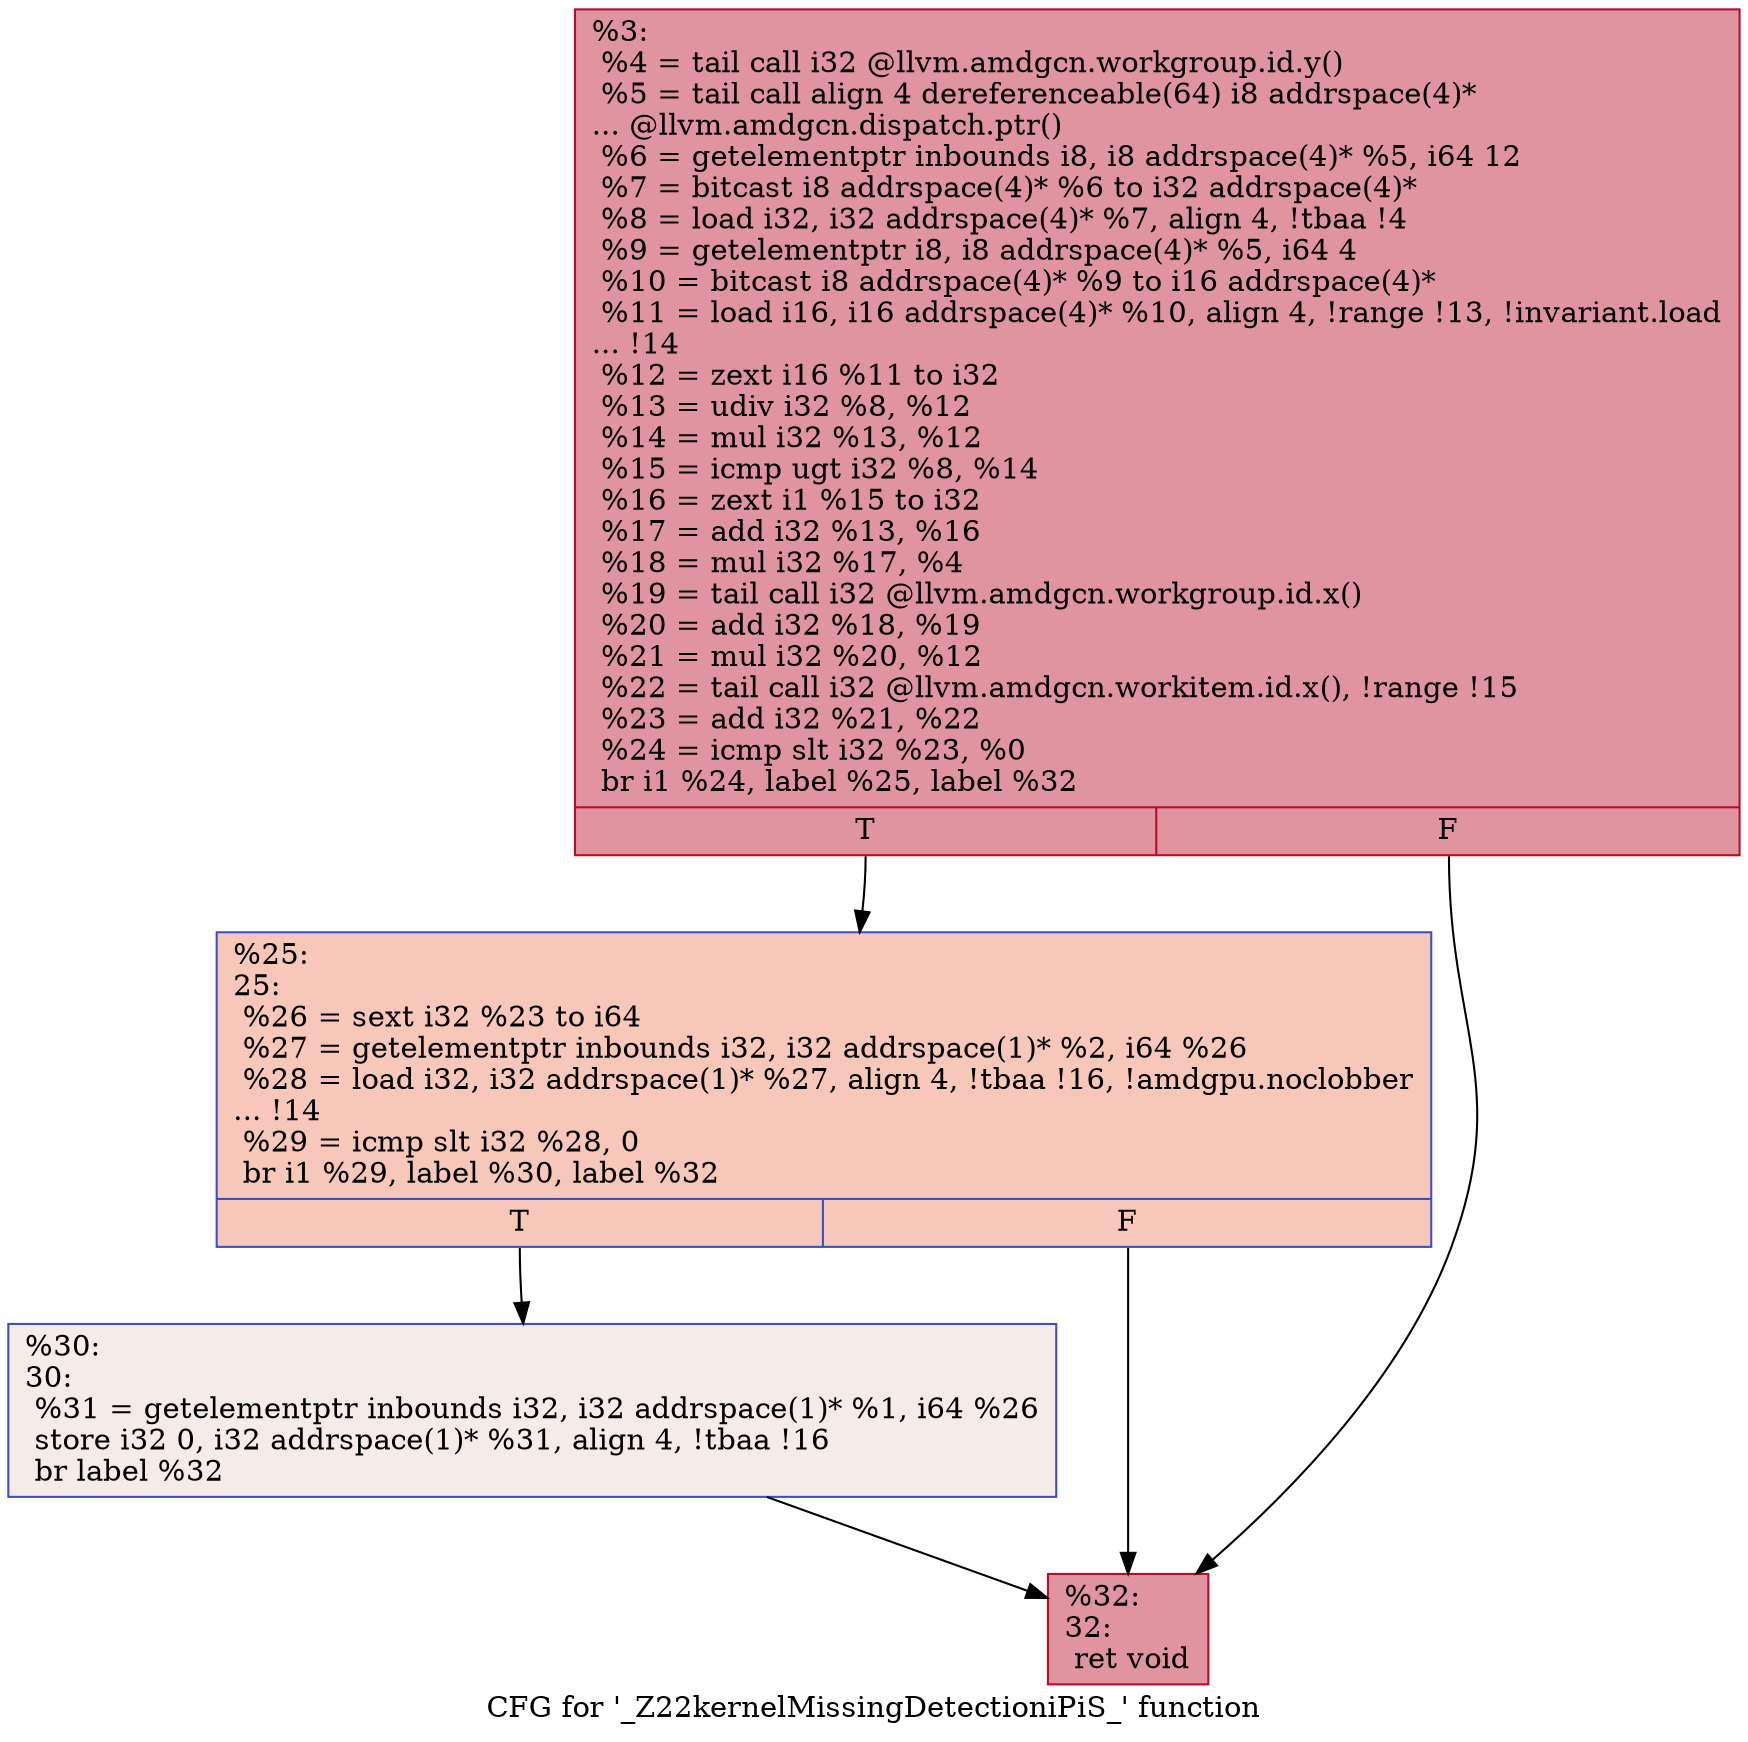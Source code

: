 digraph "CFG for '_Z22kernelMissingDetectioniPiS_' function" {
	label="CFG for '_Z22kernelMissingDetectioniPiS_' function";

	Node0x58b2470 [shape=record,color="#b70d28ff", style=filled, fillcolor="#b70d2870",label="{%3:\l  %4 = tail call i32 @llvm.amdgcn.workgroup.id.y()\l  %5 = tail call align 4 dereferenceable(64) i8 addrspace(4)*\l... @llvm.amdgcn.dispatch.ptr()\l  %6 = getelementptr inbounds i8, i8 addrspace(4)* %5, i64 12\l  %7 = bitcast i8 addrspace(4)* %6 to i32 addrspace(4)*\l  %8 = load i32, i32 addrspace(4)* %7, align 4, !tbaa !4\l  %9 = getelementptr i8, i8 addrspace(4)* %5, i64 4\l  %10 = bitcast i8 addrspace(4)* %9 to i16 addrspace(4)*\l  %11 = load i16, i16 addrspace(4)* %10, align 4, !range !13, !invariant.load\l... !14\l  %12 = zext i16 %11 to i32\l  %13 = udiv i32 %8, %12\l  %14 = mul i32 %13, %12\l  %15 = icmp ugt i32 %8, %14\l  %16 = zext i1 %15 to i32\l  %17 = add i32 %13, %16\l  %18 = mul i32 %17, %4\l  %19 = tail call i32 @llvm.amdgcn.workgroup.id.x()\l  %20 = add i32 %18, %19\l  %21 = mul i32 %20, %12\l  %22 = tail call i32 @llvm.amdgcn.workitem.id.x(), !range !15\l  %23 = add i32 %21, %22\l  %24 = icmp slt i32 %23, %0\l  br i1 %24, label %25, label %32\l|{<s0>T|<s1>F}}"];
	Node0x58b2470:s0 -> Node0x58b4cd0;
	Node0x58b2470:s1 -> Node0x58b4d60;
	Node0x58b4cd0 [shape=record,color="#3d50c3ff", style=filled, fillcolor="#ec7f6370",label="{%25:\l25:                                               \l  %26 = sext i32 %23 to i64\l  %27 = getelementptr inbounds i32, i32 addrspace(1)* %2, i64 %26\l  %28 = load i32, i32 addrspace(1)* %27, align 4, !tbaa !16, !amdgpu.noclobber\l... !14\l  %29 = icmp slt i32 %28, 0\l  br i1 %29, label %30, label %32\l|{<s0>T|<s1>F}}"];
	Node0x58b4cd0:s0 -> Node0x58b5840;
	Node0x58b4cd0:s1 -> Node0x58b4d60;
	Node0x58b5840 [shape=record,color="#3d50c3ff", style=filled, fillcolor="#ead5c970",label="{%30:\l30:                                               \l  %31 = getelementptr inbounds i32, i32 addrspace(1)* %1, i64 %26\l  store i32 0, i32 addrspace(1)* %31, align 4, !tbaa !16\l  br label %32\l}"];
	Node0x58b5840 -> Node0x58b4d60;
	Node0x58b4d60 [shape=record,color="#b70d28ff", style=filled, fillcolor="#b70d2870",label="{%32:\l32:                                               \l  ret void\l}"];
}

